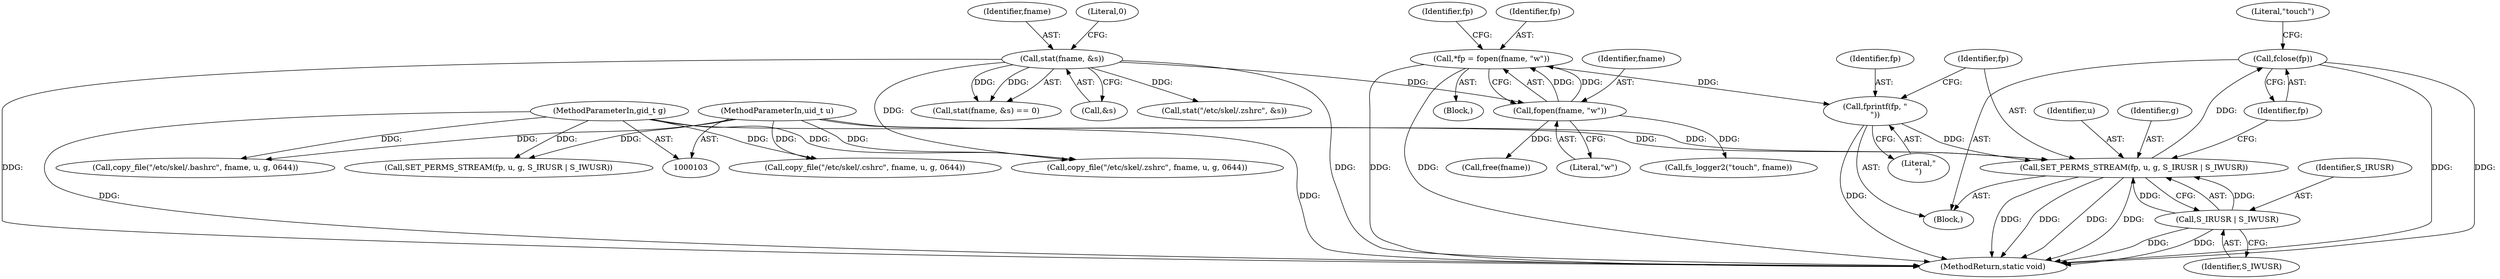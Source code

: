 digraph "1_firejail_b8a4ff9775318ca5e679183884a6a63f3da8f863_1@API" {
"1000190" [label="(Call,fclose(fp))"];
"1000183" [label="(Call,SET_PERMS_STREAM(fp, u, g, S_IRUSR | S_IWUSR))"];
"1000180" [label="(Call,fprintf(fp, \"\n\"))"];
"1000172" [label="(Call,*fp = fopen(fname, \"w\"))"];
"1000174" [label="(Call,fopen(fname, \"w\"))"];
"1000143" [label="(Call,stat(fname, &s))"];
"1000105" [label="(MethodParameterIn,uid_t u)"];
"1000106" [label="(MethodParameterIn,gid_t g)"];
"1000187" [label="(Call,S_IRUSR | S_IWUSR)"];
"1000189" [label="(Identifier,S_IWUSR)"];
"1000184" [label="(Identifier,fp)"];
"1000142" [label="(Call,stat(fname, &s) == 0)"];
"1000106" [label="(MethodParameterIn,gid_t g)"];
"1000182" [label="(Literal,\"\n\")"];
"1000170" [label="(Block,)"];
"1000179" [label="(Block,)"];
"1000145" [label="(Call,&s)"];
"1000151" [label="(Call,stat(\"/etc/skel/.zshrc\", &s))"];
"1000264" [label="(Call,SET_PERMS_STREAM(fp, u, g, S_IRUSR | S_IWUSR))"];
"1000180" [label="(Call,fprintf(fp, \"\n\"))"];
"1000144" [label="(Identifier,fname)"];
"1000174" [label="(Call,fopen(fname, \"w\"))"];
"1000240" [label="(Call,copy_file(\"/etc/skel/.cshrc\", fname, u, g, 0644))"];
"1000178" [label="(Identifier,fp)"];
"1000193" [label="(Literal,\"touch\")"];
"1000173" [label="(Identifier,fp)"];
"1000191" [label="(Identifier,fp)"];
"1000190" [label="(Call,fclose(fp))"];
"1000186" [label="(Identifier,g)"];
"1000147" [label="(Literal,0)"];
"1000322" [label="(MethodReturn,static void)"];
"1000176" [label="(Literal,\"w\")"];
"1000187" [label="(Call,S_IRUSR | S_IWUSR)"];
"1000159" [label="(Call,copy_file(\"/etc/skel/.zshrc\", fname, u, g, 0644))"];
"1000175" [label="(Identifier,fname)"];
"1000172" [label="(Call,*fp = fopen(fname, \"w\"))"];
"1000192" [label="(Call,fs_logger2(\"touch\", fname))"];
"1000183" [label="(Call,SET_PERMS_STREAM(fp, u, g, S_IRUSR | S_IWUSR))"];
"1000195" [label="(Call,free(fname))"];
"1000310" [label="(Call,copy_file(\"/etc/skel/.bashrc\", fname, u, g, 0644))"];
"1000185" [label="(Identifier,u)"];
"1000181" [label="(Identifier,fp)"];
"1000143" [label="(Call,stat(fname, &s))"];
"1000105" [label="(MethodParameterIn,uid_t u)"];
"1000188" [label="(Identifier,S_IRUSR)"];
"1000190" -> "1000179"  [label="AST: "];
"1000190" -> "1000191"  [label="CFG: "];
"1000191" -> "1000190"  [label="AST: "];
"1000193" -> "1000190"  [label="CFG: "];
"1000190" -> "1000322"  [label="DDG: "];
"1000190" -> "1000322"  [label="DDG: "];
"1000183" -> "1000190"  [label="DDG: "];
"1000183" -> "1000179"  [label="AST: "];
"1000183" -> "1000187"  [label="CFG: "];
"1000184" -> "1000183"  [label="AST: "];
"1000185" -> "1000183"  [label="AST: "];
"1000186" -> "1000183"  [label="AST: "];
"1000187" -> "1000183"  [label="AST: "];
"1000191" -> "1000183"  [label="CFG: "];
"1000183" -> "1000322"  [label="DDG: "];
"1000183" -> "1000322"  [label="DDG: "];
"1000183" -> "1000322"  [label="DDG: "];
"1000183" -> "1000322"  [label="DDG: "];
"1000180" -> "1000183"  [label="DDG: "];
"1000105" -> "1000183"  [label="DDG: "];
"1000106" -> "1000183"  [label="DDG: "];
"1000187" -> "1000183"  [label="DDG: "];
"1000187" -> "1000183"  [label="DDG: "];
"1000180" -> "1000179"  [label="AST: "];
"1000180" -> "1000182"  [label="CFG: "];
"1000181" -> "1000180"  [label="AST: "];
"1000182" -> "1000180"  [label="AST: "];
"1000184" -> "1000180"  [label="CFG: "];
"1000180" -> "1000322"  [label="DDG: "];
"1000172" -> "1000180"  [label="DDG: "];
"1000172" -> "1000170"  [label="AST: "];
"1000172" -> "1000174"  [label="CFG: "];
"1000173" -> "1000172"  [label="AST: "];
"1000174" -> "1000172"  [label="AST: "];
"1000178" -> "1000172"  [label="CFG: "];
"1000172" -> "1000322"  [label="DDG: "];
"1000172" -> "1000322"  [label="DDG: "];
"1000174" -> "1000172"  [label="DDG: "];
"1000174" -> "1000172"  [label="DDG: "];
"1000174" -> "1000176"  [label="CFG: "];
"1000175" -> "1000174"  [label="AST: "];
"1000176" -> "1000174"  [label="AST: "];
"1000143" -> "1000174"  [label="DDG: "];
"1000174" -> "1000192"  [label="DDG: "];
"1000174" -> "1000195"  [label="DDG: "];
"1000143" -> "1000142"  [label="AST: "];
"1000143" -> "1000145"  [label="CFG: "];
"1000144" -> "1000143"  [label="AST: "];
"1000145" -> "1000143"  [label="AST: "];
"1000147" -> "1000143"  [label="CFG: "];
"1000143" -> "1000322"  [label="DDG: "];
"1000143" -> "1000322"  [label="DDG: "];
"1000143" -> "1000142"  [label="DDG: "];
"1000143" -> "1000142"  [label="DDG: "];
"1000143" -> "1000151"  [label="DDG: "];
"1000143" -> "1000159"  [label="DDG: "];
"1000105" -> "1000103"  [label="AST: "];
"1000105" -> "1000322"  [label="DDG: "];
"1000105" -> "1000159"  [label="DDG: "];
"1000105" -> "1000240"  [label="DDG: "];
"1000105" -> "1000264"  [label="DDG: "];
"1000105" -> "1000310"  [label="DDG: "];
"1000106" -> "1000103"  [label="AST: "];
"1000106" -> "1000322"  [label="DDG: "];
"1000106" -> "1000159"  [label="DDG: "];
"1000106" -> "1000240"  [label="DDG: "];
"1000106" -> "1000264"  [label="DDG: "];
"1000106" -> "1000310"  [label="DDG: "];
"1000187" -> "1000189"  [label="CFG: "];
"1000188" -> "1000187"  [label="AST: "];
"1000189" -> "1000187"  [label="AST: "];
"1000187" -> "1000322"  [label="DDG: "];
"1000187" -> "1000322"  [label="DDG: "];
}

